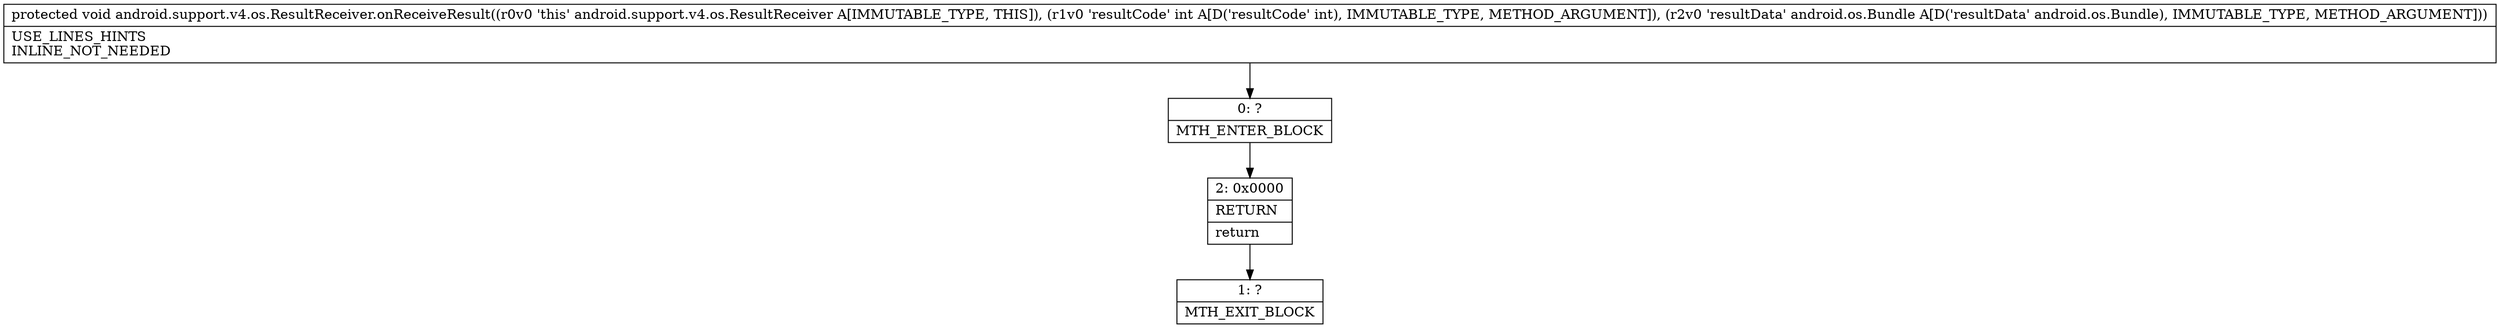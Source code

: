 digraph "CFG forandroid.support.v4.os.ResultReceiver.onReceiveResult(ILandroid\/os\/Bundle;)V" {
Node_0 [shape=record,label="{0\:\ ?|MTH_ENTER_BLOCK\l}"];
Node_2 [shape=record,label="{2\:\ 0x0000|RETURN\l|return\l}"];
Node_1 [shape=record,label="{1\:\ ?|MTH_EXIT_BLOCK\l}"];
MethodNode[shape=record,label="{protected void android.support.v4.os.ResultReceiver.onReceiveResult((r0v0 'this' android.support.v4.os.ResultReceiver A[IMMUTABLE_TYPE, THIS]), (r1v0 'resultCode' int A[D('resultCode' int), IMMUTABLE_TYPE, METHOD_ARGUMENT]), (r2v0 'resultData' android.os.Bundle A[D('resultData' android.os.Bundle), IMMUTABLE_TYPE, METHOD_ARGUMENT]))  | USE_LINES_HINTS\lINLINE_NOT_NEEDED\l}"];
MethodNode -> Node_0;Node_0 -> Node_2;
Node_2 -> Node_1;
}

